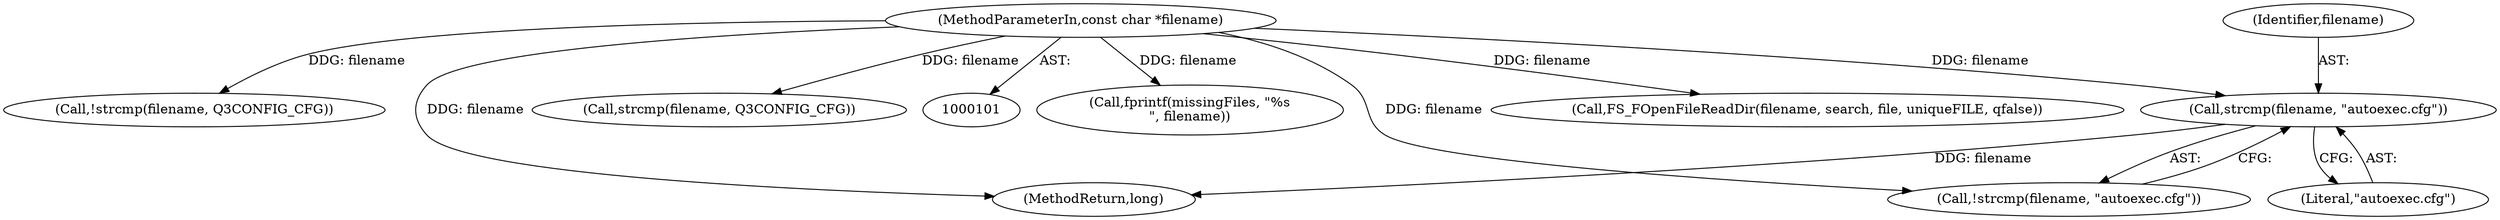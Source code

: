 digraph "0_OpenJK_b6ff2bcb1e4e6976d61e316175c6d7c99860fe20_5@API" {
"1000119" [label="(Call,strcmp(filename, \"autoexec.cfg\"))"];
"1000102" [label="(MethodParameterIn,const char *filename)"];
"1000176" [label="(Call,fprintf(missingFiles, \"%s\n\", filename))"];
"1000146" [label="(Call,FS_FOpenFileReadDir(filename, search, file, uniqueFILE, qfalse))"];
"1000122" [label="(Call,!strcmp(filename, Q3CONFIG_CFG))"];
"1000119" [label="(Call,strcmp(filename, \"autoexec.cfg\"))"];
"1000121" [label="(Literal,\"autoexec.cfg\")"];
"1000102" [label="(MethodParameterIn,const char *filename)"];
"1000194" [label="(MethodReturn,long)"];
"1000123" [label="(Call,strcmp(filename, Q3CONFIG_CFG))"];
"1000118" [label="(Call,!strcmp(filename, \"autoexec.cfg\"))"];
"1000120" [label="(Identifier,filename)"];
"1000119" -> "1000118"  [label="AST: "];
"1000119" -> "1000121"  [label="CFG: "];
"1000120" -> "1000119"  [label="AST: "];
"1000121" -> "1000119"  [label="AST: "];
"1000118" -> "1000119"  [label="CFG: "];
"1000119" -> "1000194"  [label="DDG: filename"];
"1000102" -> "1000119"  [label="DDG: filename"];
"1000102" -> "1000101"  [label="AST: "];
"1000102" -> "1000194"  [label="DDG: filename"];
"1000102" -> "1000118"  [label="DDG: filename"];
"1000102" -> "1000122"  [label="DDG: filename"];
"1000102" -> "1000123"  [label="DDG: filename"];
"1000102" -> "1000146"  [label="DDG: filename"];
"1000102" -> "1000176"  [label="DDG: filename"];
}
